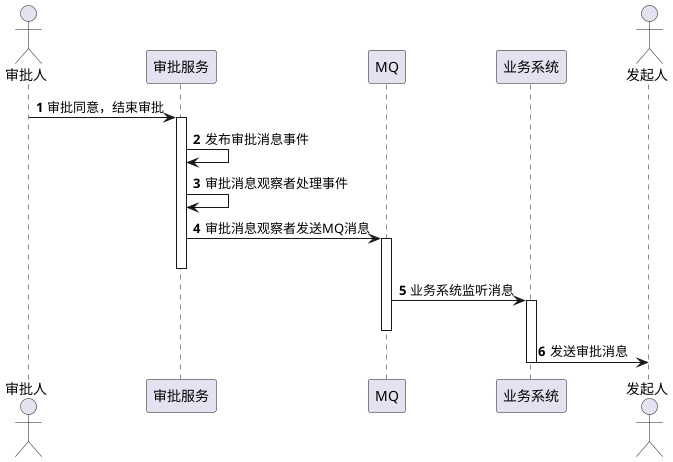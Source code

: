 @startuml
'https://plantuml.com/sequence-diagram

autonumber


actor 审批人
审批人-> 审批服务: 审批同意，结束审批
activate 审批服务
审批服务 -> 审批服务:发布审批消息事件
审批服务 -> 审批服务:审批消息观察者处理事件
审批服务 -> MQ:审批消息观察者发送MQ消息
activate MQ
deactivate 审批服务
deactivate 审批服务
MQ -> 业务系统:业务系统监听消息
activate 业务系统
deactivate MQ
actor 发起人
业务系统->发起人:发送审批消息
deactivate 业务系统

@enduml
